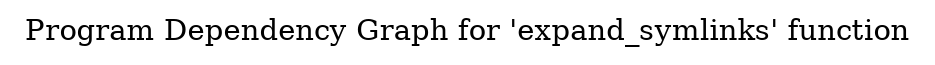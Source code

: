 digraph "Program Dependency Graph for 'expand_symlinks' function" {
	label="Program Dependency Graph for 'expand_symlinks' function";

}
